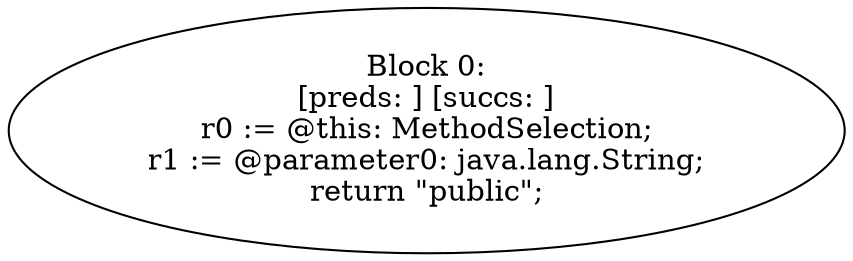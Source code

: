 digraph "unitGraph" {
    "Block 0:
[preds: ] [succs: ]
r0 := @this: MethodSelection;
r1 := @parameter0: java.lang.String;
return \"public\";
"
}
